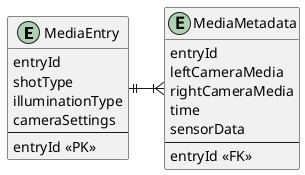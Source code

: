 @startuml
skinparam linetype ortho
entity MediaEntry {
	entryId
	shotType
	illuminationType
	cameraSettings
	--
	entryId <<PK>>
}
entity MediaMetadata {
	entryId
	leftCameraMedia
	rightCameraMedia
	time
	sensorData
	--
	entryId <<FK>>
}
MediaEntry ||-right-|{ MediaMetadata
@enduml
